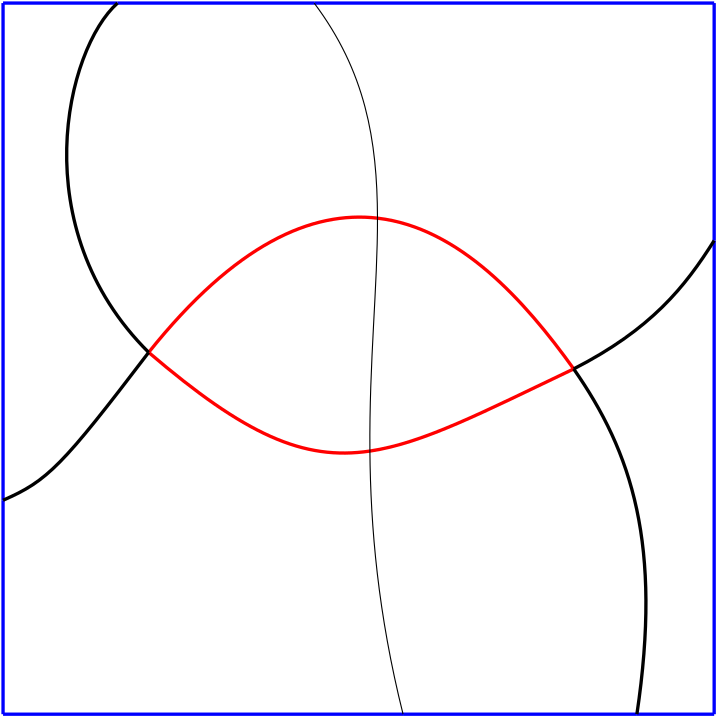 <?xml version="1.0" encoding="UTF-8"?>
<ipe version="70005" creator="HGeometry"><ipestyle name="basic">
<color name="red" value="1 0 0"/>
<color name="green" value="0 1 0"/>
<color name="blue" value="0 0 1"/>
<color name="yellow" value="1 1 0"/>
<color name="orange" value="1 0.647 0"/>
<color name="gold" value="1 0.843 0"/>
<color name="purple" value="0.627 0.125 0.941"/>
<color name="gray" value="0.745 0.745 0.745"/>
<color name="brown" value="0.647 0.165 0.165"/>
<color name="navy" value="0 0 0.502"/>
<color name="pink" value="1 0.753 0.796"/>
<color name="seagreen" value="0.18 0.545 0.341"/>
<color name="turquoise" value="0.251 0.878 0.816"/>
<color name="violet" value="0.933 0.51 0.933"/>
<color name="darkblue" value="0 0 0.545"/>
<color name="darkcyan" value="0 0.545 0.545"/>
<color name="darkgray" value="0.663 0.663 0.663"/>
<color name="darkgreen" value="0 0.392 0"/>
<color name="darkmagenta" value="0.545 0 0.545"/>
<color name="darkorange" value="1 0.549 0"/>
<color name="darkred" value="0.545 0 0"/>
<color name="lightblue" value="0.678 0.847 0.902"/>
<color name="lightcyan" value="0.878 1 1"/>
<color name="lightgray" value="0.827 0.827 0.827"/>
<color name="lightgreen" value="0.565 0.933 0.565"/>
<color name="lightyellow" value="1 1 0.878"/>
<dashstyle name="dashed" value="[4] 0"/>
<dashstyle name="dotted" value="[1 3] 0"/>
<dashstyle name="dash dotted" value="[4 2 1 2] 0"/>
<dashstyle name="dash dot dotted" value="[4 2 1 2 1 2] 0"/>
<pen name="heavier" value="0.8"/>
<pen name="fat" value="1.2"/>
<pen name="ultrafat" value="2"/>
<textsize name="large" value="\large"/>
<textsize name="Large" value="\Large"/>
<textsize name="LARGE" value="\LARGE"/>
<textsize name="huge" value="\huge"/>
<textsize name="Huge" value="\Huge"/>
<textsize name="small" value="\small"/>
<textsize name="footnote" value="\footnotesize"/>
<textsize name="tiny" value="\tiny"/>
<symbolsize name="small" value="2"/>
<symbolsize name="tiny" value="1.1"/>
<symbolsize name="large" value="5"/>
<arrowsize name="small" value="5"/>
<arrowsize name="tiny" value="3"/>
<arrowsize name="large" value="10"/>
<gridsize name="4 pts" value="4"/>
<gridsize name="8 pts (~3 mm)" value="8"/>
<gridsize name="16 pts (~6 mm)" value="16"/>
<gridsize name="32 pts (~12 mm)" value="32"/>
<gridsize name="10 pts (~3.5 mm)" value="10"/>
<gridsize name="20 pts (~7 mm)" value="20"/>
<gridsize name="14 pts (~5 mm)" value="14"/>
<gridsize name="28 pts (~10 mm)" value="28"/>
<gridsize name="56 pts (~20 mm)" value="56"/>
<anglesize name="90 deg" value="90"/>
<anglesize name="60 deg" value="60"/>
<anglesize name="45 deg" value="45"/>
<anglesize name="30 deg" value="30"/>
<anglesize name="22.5 deg" value="22.5"/>
<symbol name="mark/circle(sx)" transformations="translations">
<path fill="sym-stroke">
0.6 0 0 0.6 0 0 e 0.4 0 0 0.4 0 0 e
</path></symbol>
<symbol name="mark/disk(sx)" transformations="translations">
<path fill="sym-stroke">
0.6 0 0 0.6 0 0 e
</path></symbol>
<symbol name="mark/fdisk(sfx)" transformations="translations">
<group><path fill="sym-fill">
0.5 0 0 0.5 0 0 e
</path><path fill="sym-stroke" fillrule="eofill">
0.6 0 0 0.6 0 0 e 0.4 0 0 0.4 0 0 e
</path></group></symbol>
<symbol name="mark/box(sx)" transformations="translations">
<path fill="sym-stroke" fillrule="eofill">
-0.6 -0.6 m 0.6 -0.6 l 0.6 0.6 l -0.6 0.6 l h
-0.4 -0.4 m 0.4 -0.4 l 0.4 0.4 l -0.4 0.4 l h</path></symbol>
<symbol name="mark/square(sx)" transformations="translations">
<path fill="sym-stroke">
-0.6 -0.6 m 0.6 -0.6 l 0.6 0.6 l -0.6 0.6 l h</path></symbol>
<symbol name="mark/fsquare(sfx)" transformations="translations">
<group><path fill="sym-fill">
-0.5 -0.5 m 0.5 -0.5 l 0.5 0.5 l -0.5 0.5 l h</path>
<path fill="sym-stroke" fillrule="eofill">
-0.6 -0.6 m 0.6 -0.6 l 0.6 0.6 l -0.6 0.6 l h
-0.4 -0.4 m 0.4 -0.4 l 0.4 0.4 l -0.4 0.4 l h</path></group></symbol>
<symbol name="mark/cross(sx)" transformations="translations">
<group><path fill="sym-stroke">
-0.43 -0.57 m 0.57 0.43 l 0.43 0.57 l -0.57 -0.43 l h</path>
<path fill="sym-stroke">
-0.43 0.57 m 0.57 -0.43 l 0.43 -0.57 l -0.57 0.43 l h</path>
</group></symbol>
<symbol name="arrow/arc(spx)">
<path pen="sym-pen" stroke="sym-stroke" fill="sym-stroke">
0 0 m -1.0 0.333 l -1.0 -0.333 l h</path></symbol>
<symbol name="arrow/farc(spx)">
<path pen="sym-pen" stroke="sym-stroke" fill="white">
0 0 m -1.0 0.333 l -1.0 -0.333 l h</path></symbol>
<symbol name="arrow/ptarc(spx)">
<path pen="sym-pen" stroke="sym-stroke" fill="sym-stroke">
0 0 m -1.0 0.333 l -0.8 0 l -1.0 -0.333 l h</path></symbol>
<symbol name="arrow/fptarc(spx)">
<path pen="sym-pen" stroke="sym-stroke" fill="white">
0 0 m -1.0 0.333 l -0.8 0 l -1.0 -0.333 l h</path></symbol>
<symbol name="arrow/fnormal(spx)">
<path pen="sym-pen" stroke="sym-stroke" fill="white">
0 0 m -1.0 0.333 l -1.0 -0.333 l h</path></symbol>
<symbol name="arrow/pointed(spx)">
<path pen="sym-pen" stroke="sym-stroke" fill="sym-stroke">
0 0 m -1.0 0.333 l -0.8 0 l -1.0 -0.333 l h</path></symbol>
<symbol name="arrow/fpointed(spx)">
<path pen="sym-pen" stroke="sym-stroke" fill="white">
0 0 m -1.0 0.333 l -0.8 0 l -1.0 -0.333 l h</path></symbol>
<symbol name="arrow/linear(spx)">
<path pen="sym-pen" stroke="sym-stroke">
-1.0 0.333 m 0 0 l -1.0 -0.333 l</path></symbol>
<symbol name="arrow/fdouble(spx)">
<path pen="sym-pen" stroke="sym-stroke" fill="white">
0 0 m -1.0 0.333 l -1.0 -0.333 l h
-1 0 m -2.0 0.333 l -2.0 -0.333 l h
</path></symbol>
<symbol name="arrow/double(spx)">
<path pen="sym-pen" stroke="sym-stroke" fill="sym-stroke">
0 0 m -1.0 0.333 l -1.0 -0.333 l h
-1 0 m -2.0 0.333 l -2.0 -0.333 l h
</path></symbol>
<tiling name="falling" angle="-60" width="1" step="4"/>
<tiling name="rising" angle="30" width="1" step="4"/>
<textstyle name="center" begin="\begin{center}" end="\end{center}"/>
<textstyle name="itemize" begin="\begin{itemize}" end="\end{itemize}"/>
<textstyle name="item" begin="\begin{itemize}\item{}" end="\end{itemize}"/>
</ipestyle><page><layer name="alpha"/><view layers="alpha" active="alpha"/><path layer="alpha" stroke="blue" pen="fat">-128.000000000000 128.000000000000 m
-128.000000000000 68.341145833333 -128.000000000000 8.682291666666 -128.000000000000 -50.979600000000 c
</path><path layer="alpha" stroke="blue" pen="fat">-128.000000000000 -50.979600000000 m
-128.000000000000 -76.651041666667 -128.000000000000 -102.325520833334 -128.000000000000 -128.000000000000 c
</path><path layer="alpha" stroke="blue" pen="fat">-128.000000000000 -128.000000000000 m
-79.997395833334 -128.000000000000 -31.994791666667 -128.000000000000 16.000000000000 -128.000000000000 c
</path><path layer="alpha" stroke="blue" pen="fat">16.000000000000 -128.000000000000 m
44.065104166666 -128.000000000000 72.122395833333 -128.000000000000 100.184000000000 -128.000000000000 c
</path><path layer="alpha" stroke="blue" pen="fat">100.184000000000 -128.000000000000 m
109.453125000000 -128.000000000000 118.726562500000 -128.000000000000 128.000000000000 -128.000000000000 c
</path><path layer="alpha" stroke="blue" pen="fat">128.000000000000 -128.000000000000 m
128.000000000000 -71.164062500000 128.000000000000 -14.328125000000 128.000000000000 42.504500000000 c
</path><path layer="alpha" stroke="blue" pen="fat">128.000000000000 42.504500000000 m
128.000000000000 71.005208333333 128.000000000000 99.502604166666 128.000000000000 128.000000000000 c
</path><path layer="alpha" stroke="blue" pen="fat">128.000000000000 128.000000000000 m
79.997395833333 128.000000000000 31.994791666666 128.000000000000 -16.000000000000 128.000000000000 c
</path><path layer="alpha" stroke="blue" pen="fat">-16.000000000000 128.000000000000 m
-39.601562500000 128.000000000000 -63.195312500000 128.000000000000 -86.784100000000 128.000000000000 c
</path><path layer="alpha" stroke="blue" pen="fat">-86.784100000000 128.000000000000 m
-100.526041666667 128.000000000000 -114.263020833334 128.000000000000 -128.000000000000 128.000000000000 c
</path><path stroke="red" pen="fat">-75.580000000000 2.239820000000 m
-44.283312191773 41.395760720214 -16.834186311408 53.313221887353 6.794656720561 50.560681211536 c
</path><path stroke="red" pen="fat">6.794656720561 50.560681211536 m
36.234951115212 47.130564297136 59.754513427734 20.949809042358 77.425800000000 -3.712350000000 c
</path><path stroke="red" pen="fat">-75.580000000000 2.239820000000 m
-40.725788391114 -27.560506038819 -19.900045102968 -36.821468399998 4.064467437026 -33.284724264227 c
</path><path stroke="red" pen="fat">4.064467437026 -33.284724264227 m
23.446088584767 -30.424289648025 44.875216966552 -19.205183615113 77.425800000000 -3.712350000000 c
</path><path stroke="black" pen="fat">77.425800000000 -3.712350000000 m
105.436000000000 10.642900000000 117.461000000000 25.803400000000 128.000000000000 42.504500000000 c
</path><path stroke="black" pen="fat">77.425800000000 -3.712350000000 m
98.433500000000 -33.823300000000 109.322000000000 -66.874600000000 100.184000000000 -128.000000000000 c
</path><path stroke="black" pen="fat">-75.580000000000 2.239820000000 m
-120.746000000000 47.056200000000 -105.341000000000 111.480000000000 -86.784100000000 128.000000000000 c
</path><path stroke="black" pen="fat">-75.580000000000 2.239820000000 m
-106.776000000000 -38.725100000000 -112.018000000000 -44.047100000000 -128.000000000000 -50.979600000000 c
</path><path stroke="black">-16.000000000000 128.000000000000 m
2.449707031250 103.400390625000 6.716426998376 78.800781250000 6.794656720561 50.560681211536 c
</path><path stroke="black">6.794656720561 50.560681211536 m
6.862230681654 26.123575581465 3.790524921224 -1.043643601521 4.064467437026 -33.284724264227 c
</path><path stroke="black">4.064467437026 -33.284724264227 m
4.297603085637 -60.706832468510 6.948242187500 -91.792968750000 16.000000000000 -128.000000000000 c
</path></page></ipe>